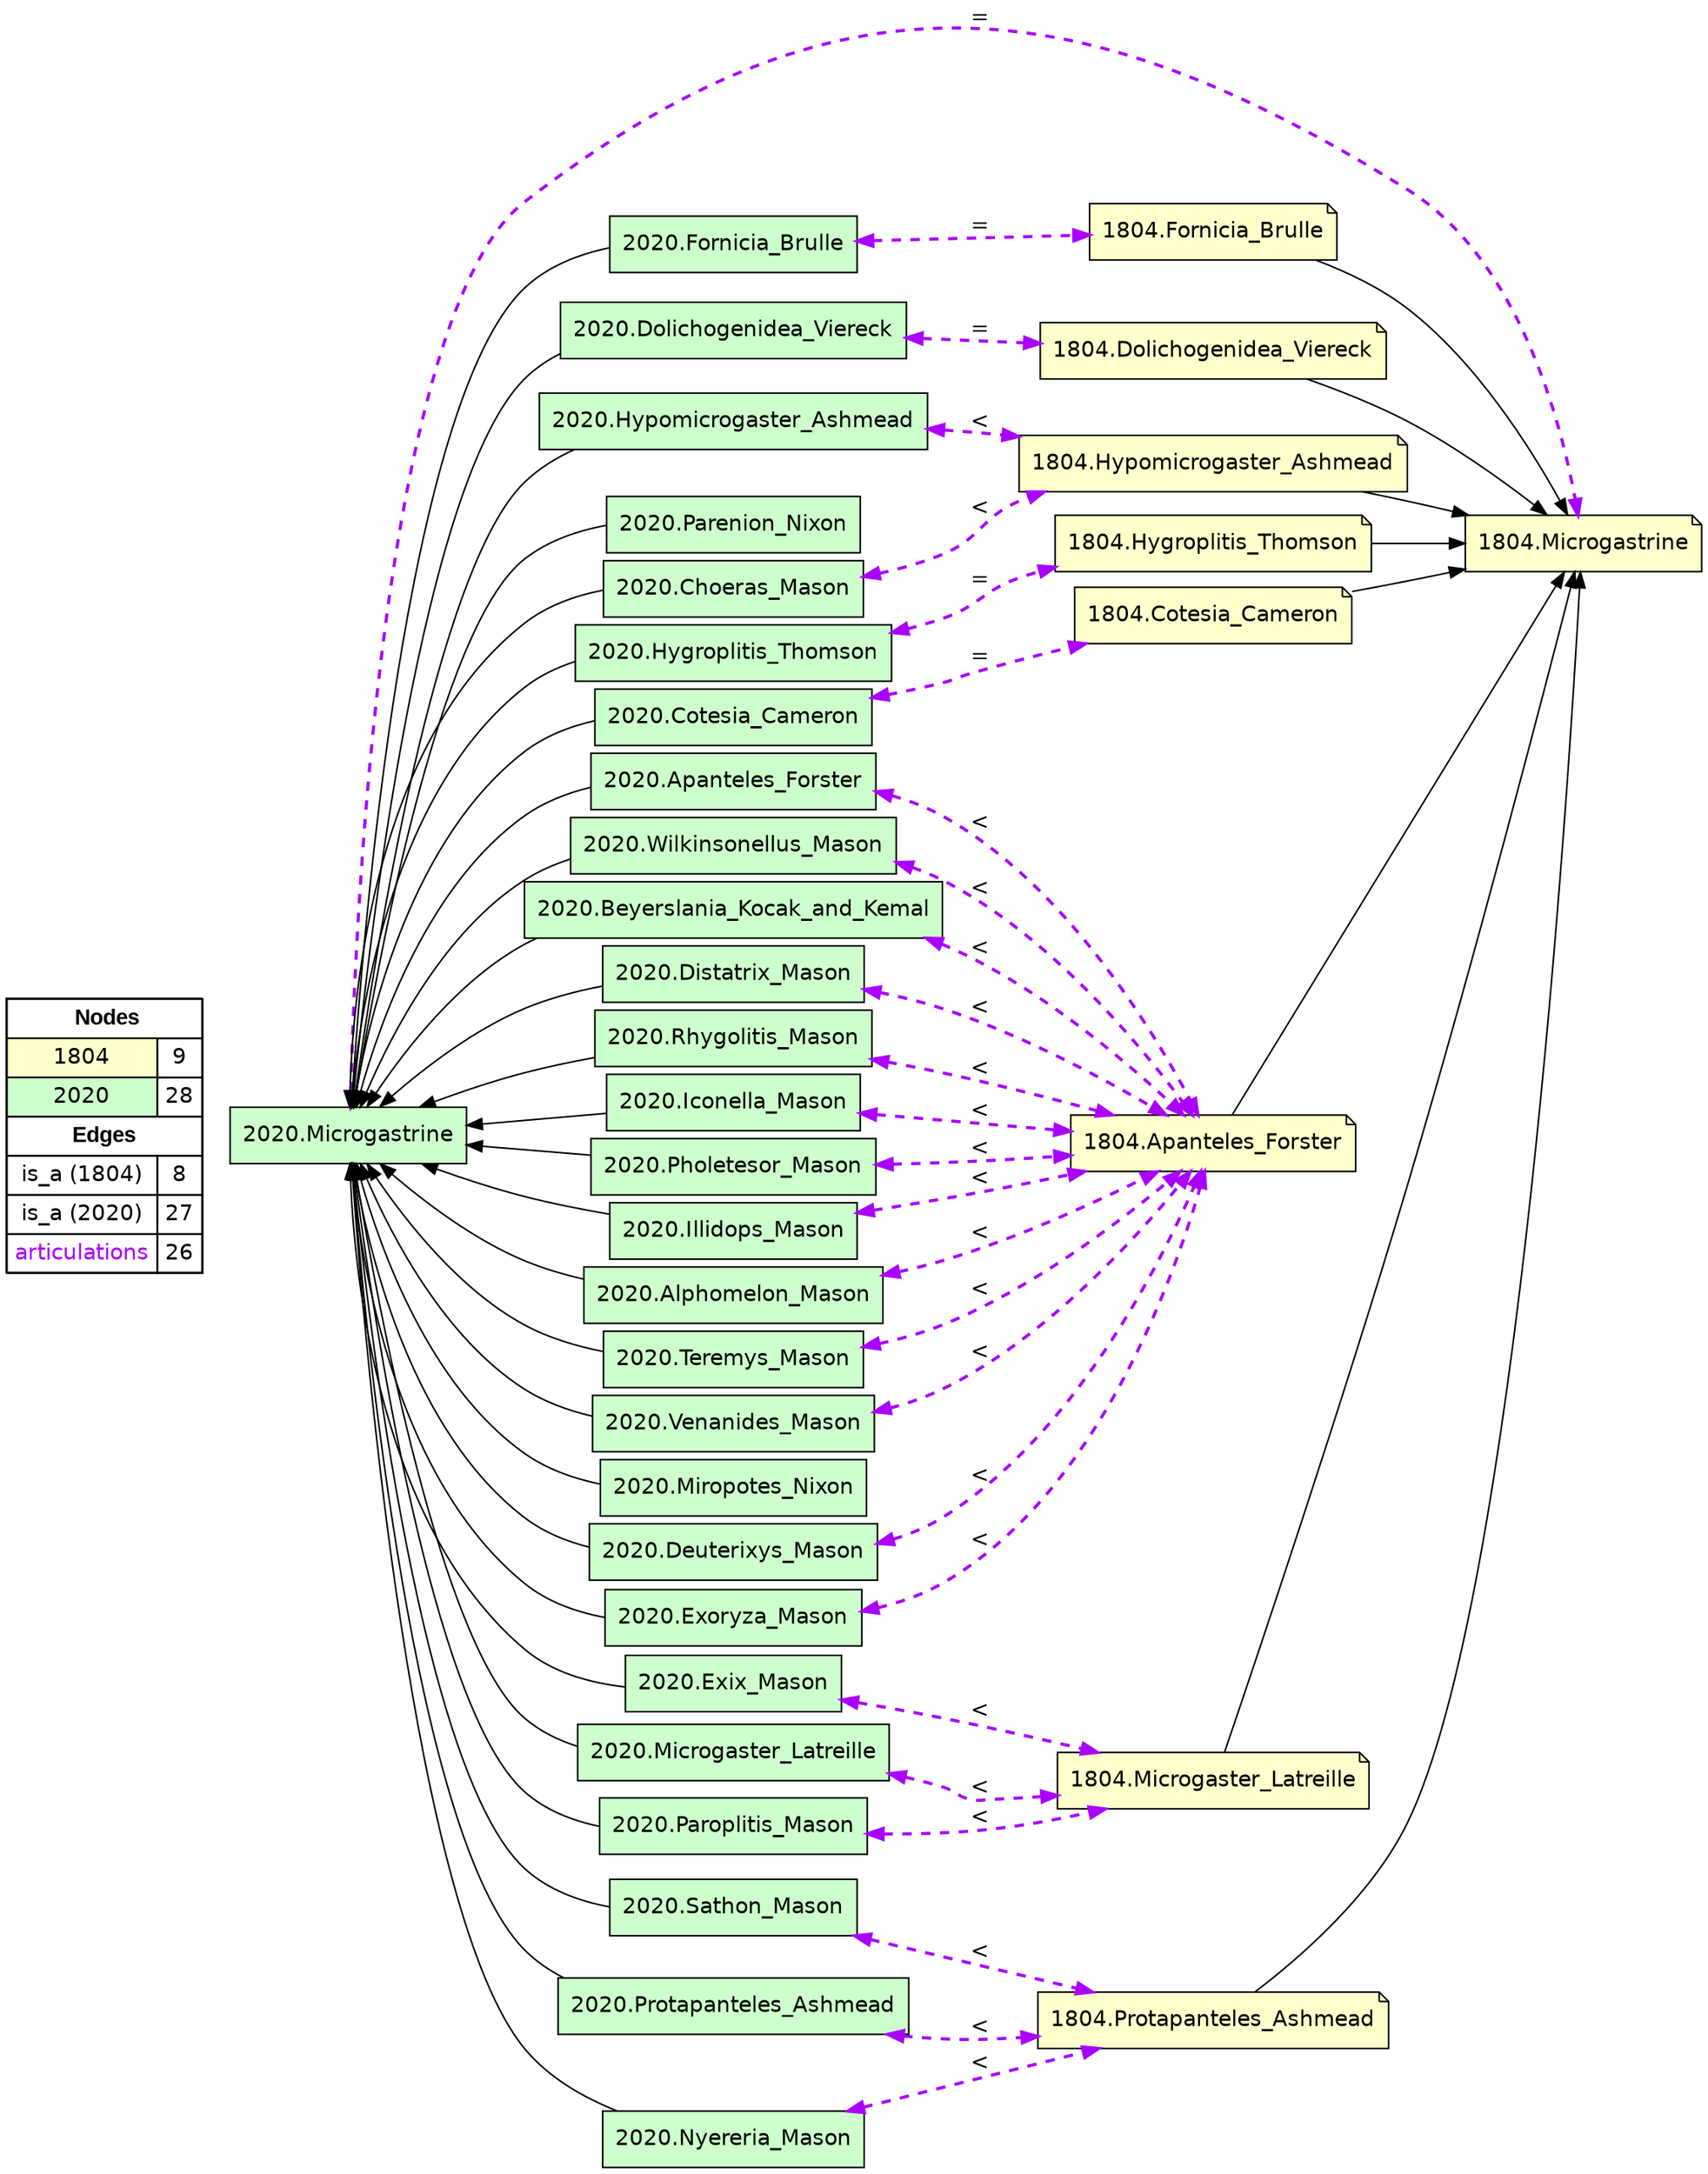 digraph{
rankdir=LR
node[shape=circle style=filled fillcolor="#FFFFFF"] 
node[shape=note style=filled fillcolor="#FFFFCC" fontname="helvetica"] 
"1804.Dolichogenidea_Viereck"
"1804.Hygroplitis_Thomson"
"1804.Cotesia_Cameron"
"1804.Microgastrine"
"1804.Protapanteles_Ashmead"
"1804.Fornicia_Brulle"
"1804.Hypomicrogaster_Ashmead"
"1804.Microgaster_Latreille"
"1804.Apanteles_Forster"
node[shape=circle style=filled fillcolor="#FFFFFF"] 
node[shape=box style=filled fillcolor="#CCFFCC" fontname="helvetica"] 
"2020.Microgaster_Latreille"
"2020.Illidops_Mason"
"2020.Fornicia_Brulle"
"2020.Parenion_Nixon"
"2020.Choeras_Mason"
"2020.Venanides_Mason"
"2020.Deuterixys_Mason"
"2020.Dolichogenidea_Viereck"
"2020.Apanteles_Forster"
"2020.Hygroplitis_Thomson"
"2020.Beyerslania_Kocak_and_Kemal"
"2020.Distatrix_Mason"
"2020.Hypomicrogaster_Ashmead"
"2020.Cotesia_Cameron"
"2020.Pholetesor_Mason"
"2020.Alphomelon_Mason"
"2020.Teremys_Mason"
"2020.Exoryza_Mason"
"2020.Miropotes_Nixon"
"2020.Microgastrine"
"2020.Sathon_Mason"
"2020.Paroplitis_Mason"
"2020.Nyereria_Mason"
"2020.Wilkinsonellus_Mason"
"2020.Rhygolitis_Mason"
"2020.Protapanteles_Ashmead"
"2020.Iconella_Mason"
"2020.Exix_Mason"
edge[style=solid color="#000000" constraint=true penwidth=1 dir=forward]
edge[style=solid color="#000000" constraint=true penwidth=1 dir=forward]
"1804.Apanteles_Forster" -> "1804.Microgastrine"
"1804.Hypomicrogaster_Ashmead" -> "1804.Microgastrine"
"1804.Dolichogenidea_Viereck" -> "1804.Microgastrine"
"1804.Protapanteles_Ashmead" -> "1804.Microgastrine"
"1804.Cotesia_Cameron" -> "1804.Microgastrine"
"1804.Fornicia_Brulle" -> "1804.Microgastrine"
"1804.Microgaster_Latreille" -> "1804.Microgastrine"
"1804.Hygroplitis_Thomson" -> "1804.Microgastrine"
edge[style=solid color="#000000" constraint=true penwidth=1 dir=forward]
edge[style=solid color="#000000" constraint=true penwidth=1 dir=forward]
"2020.Microgastrine" -> "2020.Distatrix_Mason" [dir=back]
"2020.Microgastrine" -> "2020.Microgaster_Latreille" [dir=back]
"2020.Microgastrine" -> "2020.Dolichogenidea_Viereck" [dir=back]
"2020.Microgastrine" -> "2020.Hygroplitis_Thomson" [dir=back]
"2020.Microgastrine" -> "2020.Nyereria_Mason" [dir=back]
"2020.Microgastrine" -> "2020.Hypomicrogaster_Ashmead" [dir=back]
"2020.Microgastrine" -> "2020.Deuterixys_Mason" [dir=back]
"2020.Microgastrine" -> "2020.Miropotes_Nixon" [dir=back]
"2020.Microgastrine" -> "2020.Cotesia_Cameron" [dir=back]
"2020.Microgastrine" -> "2020.Fornicia_Brulle" [dir=back]
"2020.Microgastrine" -> "2020.Protapanteles_Ashmead" [dir=back]
"2020.Microgastrine" -> "2020.Exoryza_Mason" [dir=back]
"2020.Microgastrine" -> "2020.Teremys_Mason" [dir=back]
"2020.Microgastrine" -> "2020.Beyerslania_Kocak_and_Kemal" [dir=back]
"2020.Microgastrine" -> "2020.Venanides_Mason" [dir=back]
"2020.Microgastrine" -> "2020.Pholetesor_Mason" [dir=back]
"2020.Microgastrine" -> "2020.Wilkinsonellus_Mason" [dir=back]
"2020.Microgastrine" -> "2020.Paroplitis_Mason" [dir=back]
"2020.Microgastrine" -> "2020.Illidops_Mason" [dir=back]
"2020.Microgastrine" -> "2020.Exix_Mason" [dir=back]
"2020.Microgastrine" -> "2020.Choeras_Mason" [dir=back]
"2020.Microgastrine" -> "2020.Sathon_Mason" [dir=back]
"2020.Microgastrine" -> "2020.Rhygolitis_Mason" [dir=back]
"2020.Microgastrine" -> "2020.Apanteles_Forster" [dir=back]
"2020.Microgastrine" -> "2020.Parenion_Nixon" [dir=back]
"2020.Microgastrine" -> "2020.Iconella_Mason" [dir=back]
"2020.Microgastrine" -> "2020.Alphomelon_Mason" [dir=back]
edge[style=solid color="#000000" constraint=true penwidth=1 dir=forward]
edge[style=dashed color="#AA00FF" constraint=true penwidth=2 dir=both]
"2020.Paroplitis_Mason" -> "1804.Microgaster_Latreille" [label="<"]
"2020.Rhygolitis_Mason" -> "1804.Apanteles_Forster" [label="<"]
"2020.Exix_Mason" -> "1804.Microgaster_Latreille" [label="<"]
"2020.Hygroplitis_Thomson" -> "1804.Hygroplitis_Thomson" [label="="]
"2020.Protapanteles_Ashmead" -> "1804.Protapanteles_Ashmead" [label="<"]
"2020.Dolichogenidea_Viereck" -> "1804.Dolichogenidea_Viereck" [label="="]
"2020.Deuterixys_Mason" -> "1804.Apanteles_Forster" [label="<"]
"2020.Teremys_Mason" -> "1804.Apanteles_Forster" [label="<"]
"2020.Alphomelon_Mason" -> "1804.Apanteles_Forster" [label="<"]
"2020.Choeras_Mason" -> "1804.Hypomicrogaster_Ashmead" [label="<"]
"2020.Wilkinsonellus_Mason" -> "1804.Apanteles_Forster" [label="<"]
"2020.Exoryza_Mason" -> "1804.Apanteles_Forster" [label="<"]
"2020.Apanteles_Forster" -> "1804.Apanteles_Forster" [label="<"]
"2020.Distatrix_Mason" -> "1804.Apanteles_Forster" [label="<"]
"2020.Microgastrine" -> "1804.Microgastrine" [label="="]
"2020.Cotesia_Cameron" -> "1804.Cotesia_Cameron" [label="="]
"2020.Iconella_Mason" -> "1804.Apanteles_Forster" [label="<"]
"2020.Beyerslania_Kocak_and_Kemal" -> "1804.Apanteles_Forster" [label="<"]
"2020.Illidops_Mason" -> "1804.Apanteles_Forster" [label="<"]
"2020.Hypomicrogaster_Ashmead" -> "1804.Hypomicrogaster_Ashmead" [label="<"]
"2020.Nyereria_Mason" -> "1804.Protapanteles_Ashmead" [label="<"]
"2020.Microgaster_Latreille" -> "1804.Microgaster_Latreille" [label="<"]
"2020.Sathon_Mason" -> "1804.Protapanteles_Ashmead" [label="<"]
"2020.Pholetesor_Mason" -> "1804.Apanteles_Forster" [label="<"]
"2020.Fornicia_Brulle" -> "1804.Fornicia_Brulle" [label="="]
"2020.Venanides_Mason" -> "1804.Apanteles_Forster" [label="<"]
node[shape=box] 
{rank=source Legend [fillcolor= white margin=0 label=< 
 <TABLE BORDER="0" CELLBORDER="1" CELLSPACING="0" CELLPADDING="4"> 
<TR> <TD COLSPAN="2"><font face="Arial Black"> Nodes</font></TD> </TR> 
<TR> 
 <TD bgcolor="#FFFFCC" fontname="helvetica">1804</TD> 
 <TD>9</TD> 
 </TR> 
<TR> 
 <TD bgcolor="#CCFFCC" fontname="helvetica">2020</TD> 
 <TD>28</TD> 
 </TR> 
<TR> <TD COLSPAN="2"><font face = "Arial Black"> Edges </font></TD> </TR> 
<TR> 
 <TD><font color ="#000000">is_a (1804)</font></TD><TD>8</TD>
</TR>
<TR> 
 <TD><font color ="#000000">is_a (2020)</font></TD><TD>27</TD>
</TR>
<TR> 
 <TD><font color ="#AA00FF">articulations</font></TD><TD>26</TD>
</TR>
</TABLE> 
 >] } 
}